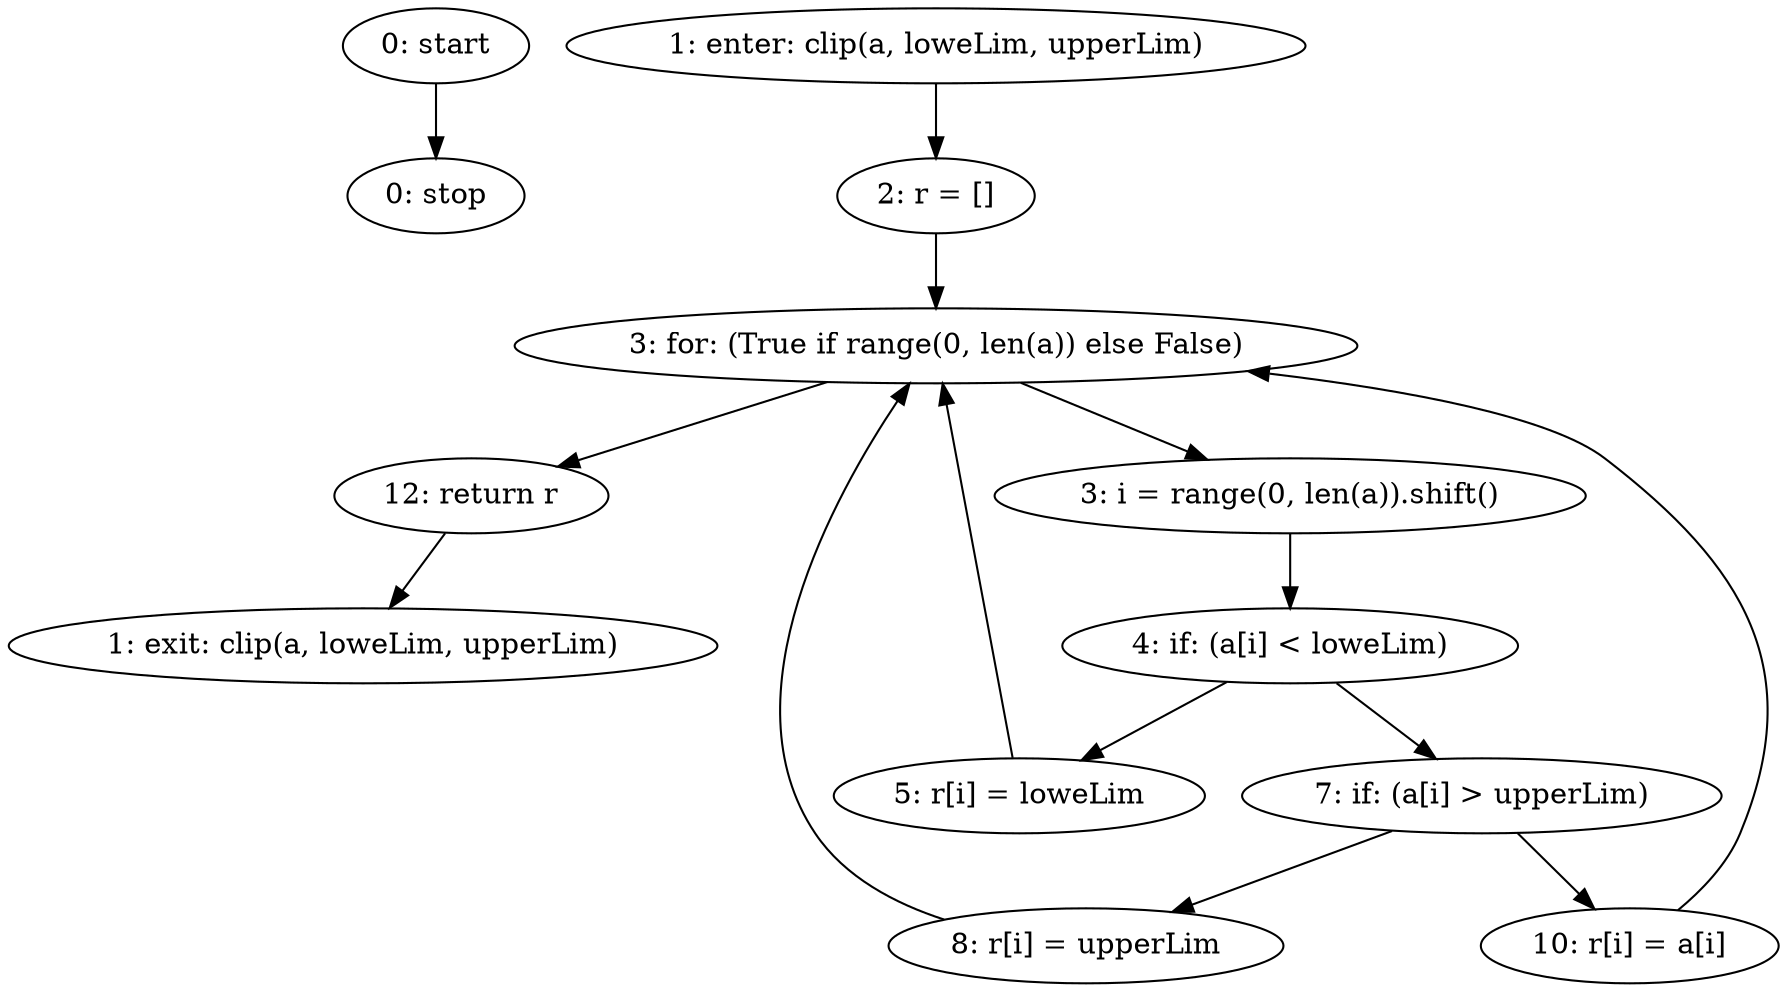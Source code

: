 strict digraph "" {
	node [label="\N"];
	0	[label="0: start"];
	12	[label="0: stop"];
	0 -> 12;
	1	[label="1: enter: clip(a, loweLim, upperLim)"];
	3	[label="2: r = []"];
	1 -> 3;
	4	[label="3: for: (True if range(0, len(a)) else False)"];
	3 -> 4;
	2	[label="1: exit: clip(a, loweLim, upperLim)"];
	11	[label="12: return r"];
	11 -> 2;
	4 -> 11;
	5	[label="3: i = range(0, len(a)).shift()"];
	4 -> 5;
	6	[label="4: if: (a[i] < loweLim)"];
	5 -> 6;
	7	[label="5: r[i] = loweLim"];
	7 -> 4;
	9	[label="8: r[i] = upperLim"];
	9 -> 4;
	10	[label="10: r[i] = a[i]"];
	10 -> 4;
	6 -> 7;
	8	[label="7: if: (a[i] > upperLim)"];
	6 -> 8;
	8 -> 9;
	8 -> 10;
}
